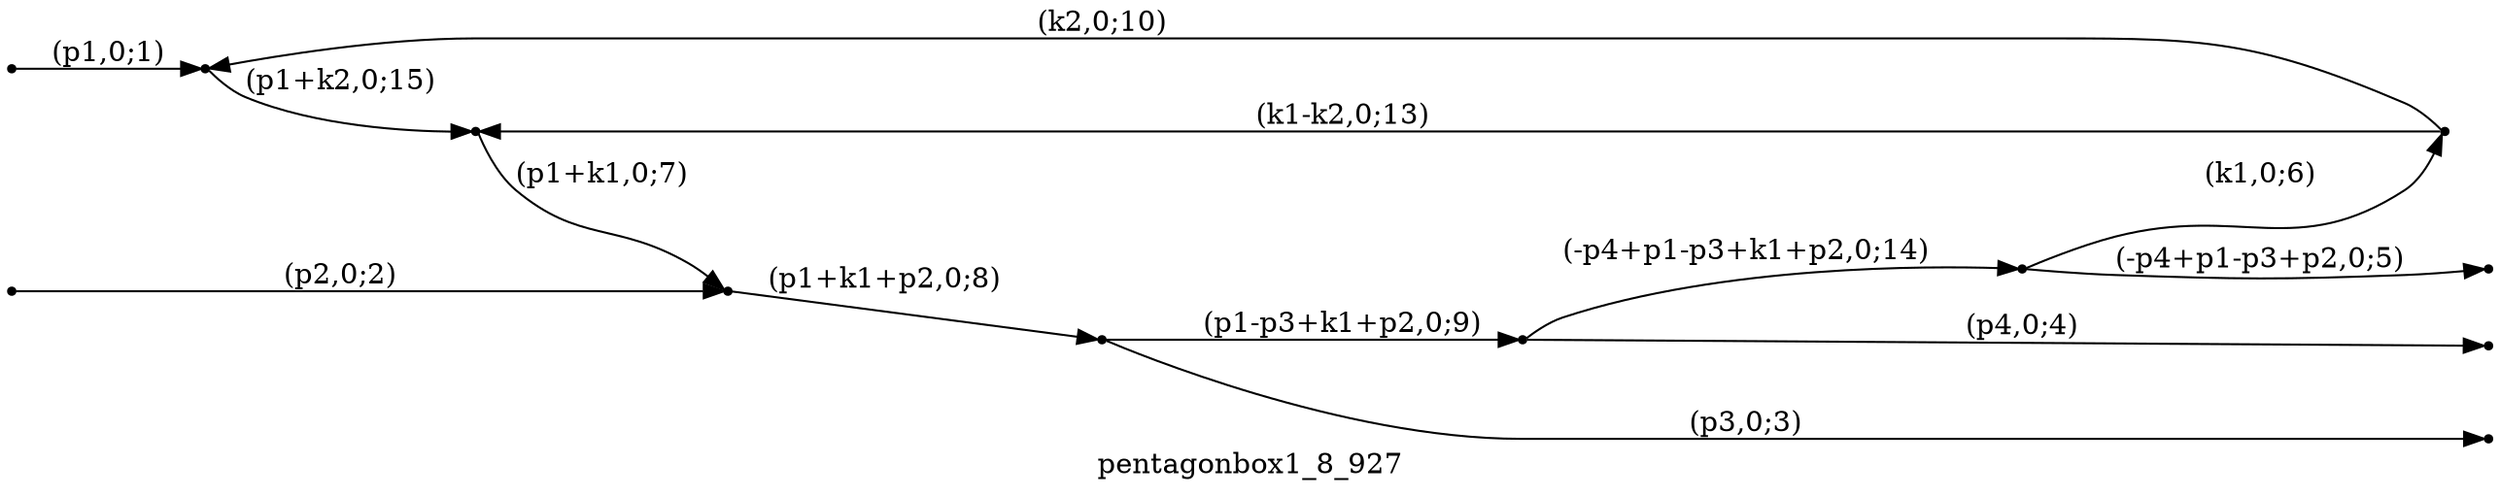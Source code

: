 digraph pentagonbox1_8_927 {
  label="pentagonbox1_8_927";
  rankdir="LR";
  subgraph edges {
    -1 -> 7 [label="(p1,0;1)"];
    -2 -> 3 [label="(p2,0;2)"];
    4 -> -3 [label="(p3,0;3)"];
    6 -> -4 [label="(p4,0;4)"];
    1 -> -5 [label="(-p4+p1-p3+p2,0;5)"];
    1 -> 2 [label="(k1,0;6)"];
    5 -> 3 [label="(p1+k1,0;7)"];
    3 -> 4 [label="(p1+k1+p2,0;8)"];
    4 -> 6 [label="(p1-p3+k1+p2,0;9)"];
    2 -> 7 [label="(k2,0;10)"];
    2 -> 5 [label="(k1-k2,0;13)"];
    6 -> 1 [label="(-p4+p1-p3+k1+p2,0;14)"];
    7 -> 5 [label="(p1+k2,0;15)"];
  }
  subgraph incoming { rank="source"; -1; -2; }
  subgraph outgoing { rank="sink"; -3; -4; -5; }
-5 [shape=point];
-4 [shape=point];
-3 [shape=point];
-2 [shape=point];
-1 [shape=point];
1 [shape=point];
2 [shape=point];
3 [shape=point];
4 [shape=point];
5 [shape=point];
6 [shape=point];
7 [shape=point];
}

